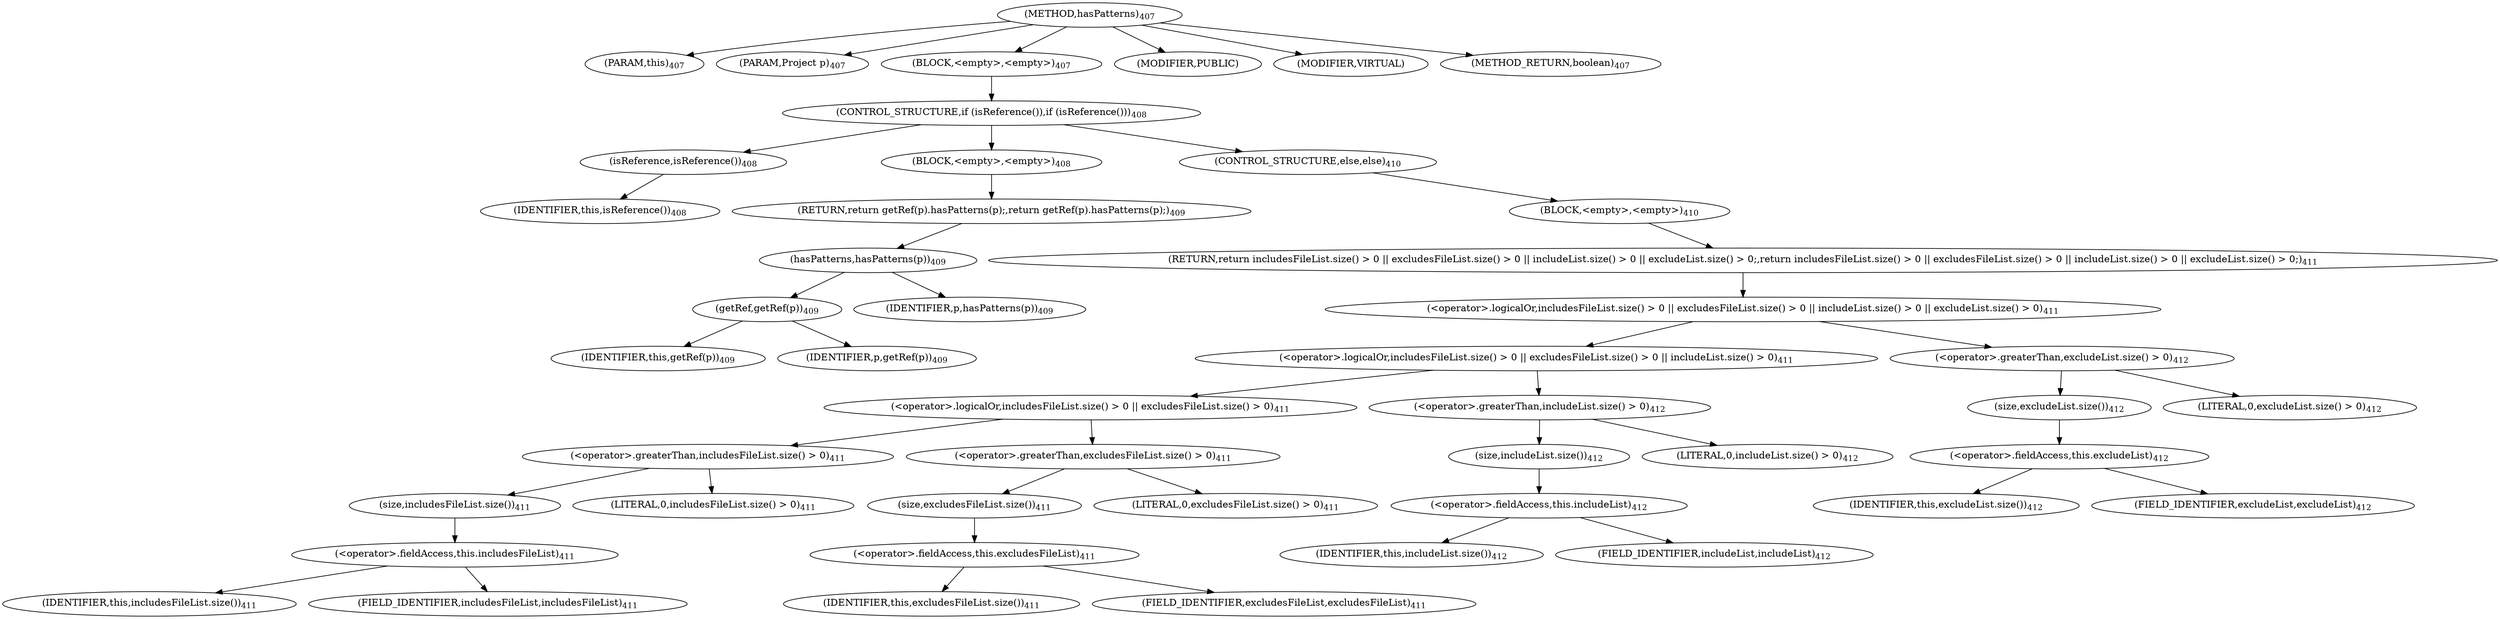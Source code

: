 digraph "hasPatterns" {  
"860" [label = <(METHOD,hasPatterns)<SUB>407</SUB>> ]
"97" [label = <(PARAM,this)<SUB>407</SUB>> ]
"861" [label = <(PARAM,Project p)<SUB>407</SUB>> ]
"862" [label = <(BLOCK,&lt;empty&gt;,&lt;empty&gt;)<SUB>407</SUB>> ]
"863" [label = <(CONTROL_STRUCTURE,if (isReference()),if (isReference()))<SUB>408</SUB>> ]
"864" [label = <(isReference,isReference())<SUB>408</SUB>> ]
"96" [label = <(IDENTIFIER,this,isReference())<SUB>408</SUB>> ]
"865" [label = <(BLOCK,&lt;empty&gt;,&lt;empty&gt;)<SUB>408</SUB>> ]
"866" [label = <(RETURN,return getRef(p).hasPatterns(p);,return getRef(p).hasPatterns(p);)<SUB>409</SUB>> ]
"867" [label = <(hasPatterns,hasPatterns(p))<SUB>409</SUB>> ]
"868" [label = <(getRef,getRef(p))<SUB>409</SUB>> ]
"98" [label = <(IDENTIFIER,this,getRef(p))<SUB>409</SUB>> ]
"869" [label = <(IDENTIFIER,p,getRef(p))<SUB>409</SUB>> ]
"870" [label = <(IDENTIFIER,p,hasPatterns(p))<SUB>409</SUB>> ]
"871" [label = <(CONTROL_STRUCTURE,else,else)<SUB>410</SUB>> ]
"872" [label = <(BLOCK,&lt;empty&gt;,&lt;empty&gt;)<SUB>410</SUB>> ]
"873" [label = <(RETURN,return includesFileList.size() &gt; 0 || excludesFileList.size() &gt; 0 || includeList.size() &gt; 0 || excludeList.size() &gt; 0;,return includesFileList.size() &gt; 0 || excludesFileList.size() &gt; 0 || includeList.size() &gt; 0 || excludeList.size() &gt; 0;)<SUB>411</SUB>> ]
"874" [label = <(&lt;operator&gt;.logicalOr,includesFileList.size() &gt; 0 || excludesFileList.size() &gt; 0 || includeList.size() &gt; 0 || excludeList.size() &gt; 0)<SUB>411</SUB>> ]
"875" [label = <(&lt;operator&gt;.logicalOr,includesFileList.size() &gt; 0 || excludesFileList.size() &gt; 0 || includeList.size() &gt; 0)<SUB>411</SUB>> ]
"876" [label = <(&lt;operator&gt;.logicalOr,includesFileList.size() &gt; 0 || excludesFileList.size() &gt; 0)<SUB>411</SUB>> ]
"877" [label = <(&lt;operator&gt;.greaterThan,includesFileList.size() &gt; 0)<SUB>411</SUB>> ]
"878" [label = <(size,includesFileList.size())<SUB>411</SUB>> ]
"879" [label = <(&lt;operator&gt;.fieldAccess,this.includesFileList)<SUB>411</SUB>> ]
"880" [label = <(IDENTIFIER,this,includesFileList.size())<SUB>411</SUB>> ]
"881" [label = <(FIELD_IDENTIFIER,includesFileList,includesFileList)<SUB>411</SUB>> ]
"882" [label = <(LITERAL,0,includesFileList.size() &gt; 0)<SUB>411</SUB>> ]
"883" [label = <(&lt;operator&gt;.greaterThan,excludesFileList.size() &gt; 0)<SUB>411</SUB>> ]
"884" [label = <(size,excludesFileList.size())<SUB>411</SUB>> ]
"885" [label = <(&lt;operator&gt;.fieldAccess,this.excludesFileList)<SUB>411</SUB>> ]
"886" [label = <(IDENTIFIER,this,excludesFileList.size())<SUB>411</SUB>> ]
"887" [label = <(FIELD_IDENTIFIER,excludesFileList,excludesFileList)<SUB>411</SUB>> ]
"888" [label = <(LITERAL,0,excludesFileList.size() &gt; 0)<SUB>411</SUB>> ]
"889" [label = <(&lt;operator&gt;.greaterThan,includeList.size() &gt; 0)<SUB>412</SUB>> ]
"890" [label = <(size,includeList.size())<SUB>412</SUB>> ]
"891" [label = <(&lt;operator&gt;.fieldAccess,this.includeList)<SUB>412</SUB>> ]
"892" [label = <(IDENTIFIER,this,includeList.size())<SUB>412</SUB>> ]
"893" [label = <(FIELD_IDENTIFIER,includeList,includeList)<SUB>412</SUB>> ]
"894" [label = <(LITERAL,0,includeList.size() &gt; 0)<SUB>412</SUB>> ]
"895" [label = <(&lt;operator&gt;.greaterThan,excludeList.size() &gt; 0)<SUB>412</SUB>> ]
"896" [label = <(size,excludeList.size())<SUB>412</SUB>> ]
"897" [label = <(&lt;operator&gt;.fieldAccess,this.excludeList)<SUB>412</SUB>> ]
"898" [label = <(IDENTIFIER,this,excludeList.size())<SUB>412</SUB>> ]
"899" [label = <(FIELD_IDENTIFIER,excludeList,excludeList)<SUB>412</SUB>> ]
"900" [label = <(LITERAL,0,excludeList.size() &gt; 0)<SUB>412</SUB>> ]
"901" [label = <(MODIFIER,PUBLIC)> ]
"902" [label = <(MODIFIER,VIRTUAL)> ]
"903" [label = <(METHOD_RETURN,boolean)<SUB>407</SUB>> ]
  "860" -> "97" 
  "860" -> "861" 
  "860" -> "862" 
  "860" -> "901" 
  "860" -> "902" 
  "860" -> "903" 
  "862" -> "863" 
  "863" -> "864" 
  "863" -> "865" 
  "863" -> "871" 
  "864" -> "96" 
  "865" -> "866" 
  "866" -> "867" 
  "867" -> "868" 
  "867" -> "870" 
  "868" -> "98" 
  "868" -> "869" 
  "871" -> "872" 
  "872" -> "873" 
  "873" -> "874" 
  "874" -> "875" 
  "874" -> "895" 
  "875" -> "876" 
  "875" -> "889" 
  "876" -> "877" 
  "876" -> "883" 
  "877" -> "878" 
  "877" -> "882" 
  "878" -> "879" 
  "879" -> "880" 
  "879" -> "881" 
  "883" -> "884" 
  "883" -> "888" 
  "884" -> "885" 
  "885" -> "886" 
  "885" -> "887" 
  "889" -> "890" 
  "889" -> "894" 
  "890" -> "891" 
  "891" -> "892" 
  "891" -> "893" 
  "895" -> "896" 
  "895" -> "900" 
  "896" -> "897" 
  "897" -> "898" 
  "897" -> "899" 
}
